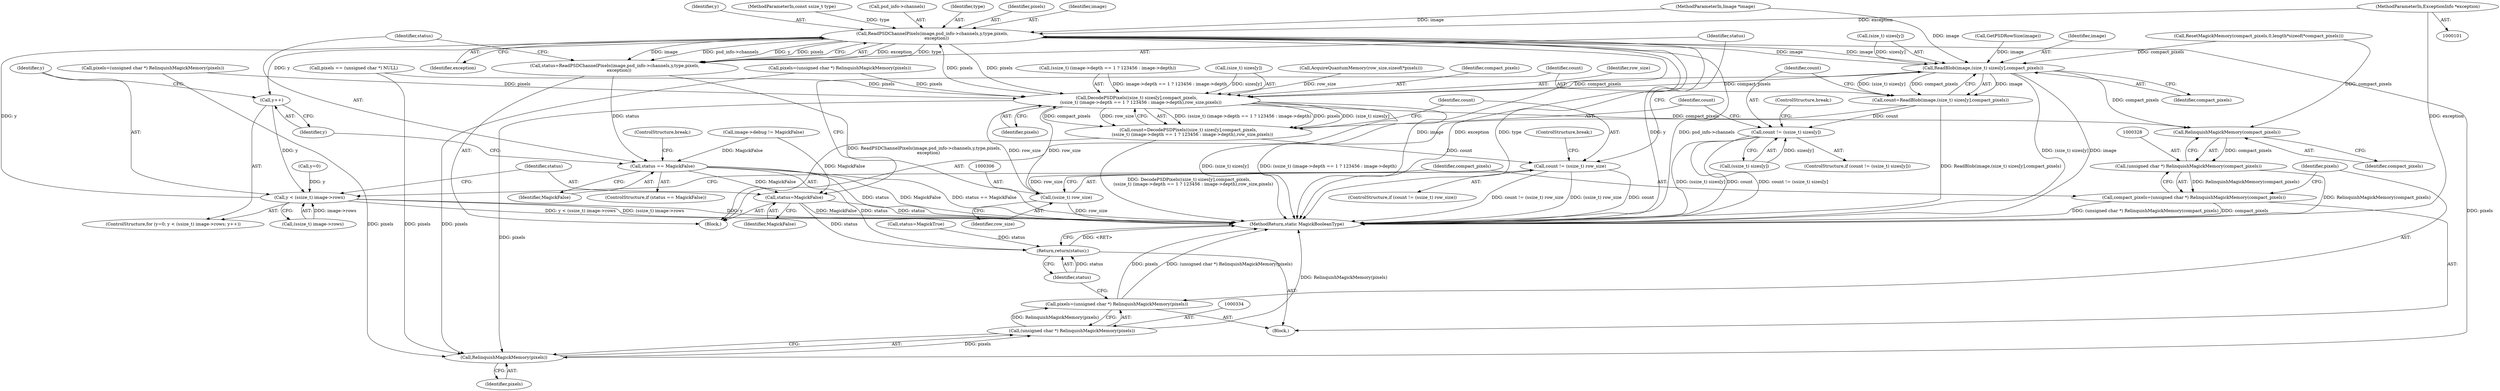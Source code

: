 digraph "0_ImageMagick_d4ec73f866a7c42a2e7f301fcd696e5cb7a7d3ab_0@pointer" {
"1000106" [label="(MethodParameterIn,ExceptionInfo *exception)"];
"1000311" [label="(Call,ReadPSDChannelPixels(image,psd_info->channels,y,type,pixels,\n      exception))"];
"1000254" [label="(Call,y++)"];
"1000247" [label="(Call,y < (ssize_t) image->rows)"];
"1000262" [label="(Call,ReadBlob(image,(size_t) sizes[y],compact_pixels))"];
"1000260" [label="(Call,count=ReadBlob(image,(size_t) sizes[y],compact_pixels))"];
"1000271" [label="(Call,count != (ssize_t) sizes[y])"];
"1000281" [label="(Call,DecodePSDPixels((size_t) sizes[y],compact_pixels,\n      (ssize_t) (image->depth == 1 ? 123456 : image->depth),row_size,pixels))"];
"1000279" [label="(Call,count=DecodePSDPixels((size_t) sizes[y],compact_pixels,\n      (ssize_t) (image->depth == 1 ? 123456 : image->depth),row_size,pixels))"];
"1000303" [label="(Call,count != (ssize_t) row_size)"];
"1000305" [label="(Call,(ssize_t) row_size)"];
"1000329" [label="(Call,RelinquishMagickMemory(compact_pixels))"];
"1000327" [label="(Call,(unsigned char *) RelinquishMagickMemory(compact_pixels))"];
"1000325" [label="(Call,compact_pixels=(unsigned char *) RelinquishMagickMemory(compact_pixels))"];
"1000335" [label="(Call,RelinquishMagickMemory(pixels))"];
"1000333" [label="(Call,(unsigned char *) RelinquishMagickMemory(pixels))"];
"1000331" [label="(Call,pixels=(unsigned char *) RelinquishMagickMemory(pixels))"];
"1000309" [label="(Call,status=ReadPSDChannelPixels(image,psd_info->channels,y,type,pixels,\n      exception))"];
"1000321" [label="(Call,status == MagickFalse)"];
"1000257" [label="(Call,status=MagickFalse)"];
"1000337" [label="(Return,return(status);)"];
"1000301" [label="(Identifier,pixels)"];
"1000318" [label="(Identifier,pixels)"];
"1000104" [label="(MethodParameterIn,const ssize_t type)"];
"1000322" [label="(Identifier,status)"];
"1000278" [label="(ControlStructure,break;)"];
"1000330" [label="(Identifier,compact_pixels)"];
"1000333" [label="(Call,(unsigned char *) RelinquishMagickMemory(pixels))"];
"1000313" [label="(Call,psd_info->channels)"];
"1000282" [label="(Call,(size_t) sizes[y])"];
"1000288" [label="(Call,(ssize_t) (image->depth == 1 ? 123456 : image->depth))"];
"1000107" [label="(Block,)"];
"1000329" [label="(Call,RelinquishMagickMemory(compact_pixels))"];
"1000281" [label="(Call,DecodePSDPixels((size_t) sizes[y],compact_pixels,\n      (ssize_t) (image->depth == 1 ? 123456 : image->depth),row_size,pixels))"];
"1000305" [label="(Call,(ssize_t) row_size)"];
"1000317" [label="(Identifier,type)"];
"1000255" [label="(Identifier,y)"];
"1000319" [label="(Identifier,exception)"];
"1000326" [label="(Identifier,compact_pixels)"];
"1000232" [label="(Call,ResetMagickMemory(compact_pixels,0,length*sizeof(*compact_pixels)))"];
"1000335" [label="(Call,RelinquishMagickMemory(pixels))"];
"1000106" [label="(MethodParameterIn,ExceptionInfo *exception)"];
"1000270" [label="(ControlStructure,if (count != (ssize_t) sizes[y]))"];
"1000218" [label="(Call,pixels=(unsigned char *) RelinquishMagickMemory(pixels))"];
"1000336" [label="(Identifier,pixels)"];
"1000310" [label="(Identifier,status)"];
"1000324" [label="(ControlStructure,break;)"];
"1000248" [label="(Identifier,y)"];
"1000303" [label="(Call,count != (ssize_t) row_size)"];
"1000271" [label="(Call,count != (ssize_t) sizes[y])"];
"1000129" [label="(Call,GetPSDRowSize(image))"];
"1000308" [label="(ControlStructure,break;)"];
"1000325" [label="(Call,compact_pixels=(unsigned char *) RelinquishMagickMemory(compact_pixels))"];
"1000116" [label="(Call,image->debug != MagickFalse)"];
"1000263" [label="(Identifier,image)"];
"1000135" [label="(Call,AcquireQuantumMemory(row_size,sizeof(*pixels)))"];
"1000260" [label="(Call,count=ReadBlob(image,(size_t) sizes[y],compact_pixels))"];
"1000304" [label="(Identifier,count)"];
"1000259" [label="(Identifier,MagickFalse)"];
"1000323" [label="(Identifier,MagickFalse)"];
"1000261" [label="(Identifier,count)"];
"1000280" [label="(Identifier,count)"];
"1000102" [label="(MethodParameterIn,Image *image)"];
"1000269" [label="(Identifier,compact_pixels)"];
"1000273" [label="(Call,(ssize_t) sizes[y])"];
"1000307" [label="(Identifier,row_size)"];
"1000337" [label="(Return,return(status);)"];
"1000312" [label="(Identifier,image)"];
"1000249" [label="(Call,(ssize_t) image->rows)"];
"1000311" [label="(Call,ReadPSDChannelPixels(image,psd_info->channels,y,type,pixels,\n      exception))"];
"1000262" [label="(Call,ReadBlob(image,(size_t) sizes[y],compact_pixels))"];
"1000264" [label="(Call,(size_t) sizes[y])"];
"1000244" [label="(Call,y=0)"];
"1000256" [label="(Block,)"];
"1000321" [label="(Call,status == MagickFalse)"];
"1000338" [label="(Identifier,status)"];
"1000320" [label="(ControlStructure,if (status == MagickFalse))"];
"1000141" [label="(Call,pixels == (unsigned char *) NULL)"];
"1000302" [label="(ControlStructure,if (count != (ssize_t) row_size))"];
"1000243" [label="(ControlStructure,for (y=0; y < (ssize_t) image->rows; y++))"];
"1000272" [label="(Identifier,count)"];
"1000316" [label="(Identifier,y)"];
"1000254" [label="(Call,y++)"];
"1000257" [label="(Call,status=MagickFalse)"];
"1000240" [label="(Call,status=MagickTrue)"];
"1000309" [label="(Call,status=ReadPSDChannelPixels(image,psd_info->channels,y,type,pixels,\n      exception))"];
"1000339" [label="(MethodReturn,static MagickBooleanType)"];
"1000287" [label="(Identifier,compact_pixels)"];
"1000300" [label="(Identifier,row_size)"];
"1000327" [label="(Call,(unsigned char *) RelinquishMagickMemory(compact_pixels))"];
"1000190" [label="(Call,pixels=(unsigned char *) RelinquishMagickMemory(pixels))"];
"1000332" [label="(Identifier,pixels)"];
"1000247" [label="(Call,y < (ssize_t) image->rows)"];
"1000258" [label="(Identifier,status)"];
"1000279" [label="(Call,count=DecodePSDPixels((size_t) sizes[y],compact_pixels,\n      (ssize_t) (image->depth == 1 ? 123456 : image->depth),row_size,pixels))"];
"1000331" [label="(Call,pixels=(unsigned char *) RelinquishMagickMemory(pixels))"];
"1000106" -> "1000101"  [label="AST: "];
"1000106" -> "1000339"  [label="DDG: exception"];
"1000106" -> "1000311"  [label="DDG: exception"];
"1000311" -> "1000309"  [label="AST: "];
"1000311" -> "1000319"  [label="CFG: "];
"1000312" -> "1000311"  [label="AST: "];
"1000313" -> "1000311"  [label="AST: "];
"1000316" -> "1000311"  [label="AST: "];
"1000317" -> "1000311"  [label="AST: "];
"1000318" -> "1000311"  [label="AST: "];
"1000319" -> "1000311"  [label="AST: "];
"1000309" -> "1000311"  [label="CFG: "];
"1000311" -> "1000339"  [label="DDG: image"];
"1000311" -> "1000339"  [label="DDG: y"];
"1000311" -> "1000339"  [label="DDG: psd_info->channels"];
"1000311" -> "1000339"  [label="DDG: exception"];
"1000311" -> "1000339"  [label="DDG: type"];
"1000311" -> "1000254"  [label="DDG: y"];
"1000311" -> "1000262"  [label="DDG: image"];
"1000311" -> "1000281"  [label="DDG: pixels"];
"1000311" -> "1000309"  [label="DDG: exception"];
"1000311" -> "1000309"  [label="DDG: type"];
"1000311" -> "1000309"  [label="DDG: image"];
"1000311" -> "1000309"  [label="DDG: psd_info->channels"];
"1000311" -> "1000309"  [label="DDG: y"];
"1000311" -> "1000309"  [label="DDG: pixels"];
"1000262" -> "1000311"  [label="DDG: image"];
"1000102" -> "1000311"  [label="DDG: image"];
"1000247" -> "1000311"  [label="DDG: y"];
"1000104" -> "1000311"  [label="DDG: type"];
"1000281" -> "1000311"  [label="DDG: pixels"];
"1000311" -> "1000335"  [label="DDG: pixels"];
"1000254" -> "1000243"  [label="AST: "];
"1000254" -> "1000255"  [label="CFG: "];
"1000255" -> "1000254"  [label="AST: "];
"1000248" -> "1000254"  [label="CFG: "];
"1000254" -> "1000247"  [label="DDG: y"];
"1000247" -> "1000243"  [label="AST: "];
"1000247" -> "1000249"  [label="CFG: "];
"1000248" -> "1000247"  [label="AST: "];
"1000249" -> "1000247"  [label="AST: "];
"1000258" -> "1000247"  [label="CFG: "];
"1000326" -> "1000247"  [label="CFG: "];
"1000247" -> "1000339"  [label="DDG: y"];
"1000247" -> "1000339"  [label="DDG: y < (ssize_t) image->rows"];
"1000247" -> "1000339"  [label="DDG: (ssize_t) image->rows"];
"1000244" -> "1000247"  [label="DDG: y"];
"1000249" -> "1000247"  [label="DDG: image->rows"];
"1000262" -> "1000260"  [label="AST: "];
"1000262" -> "1000269"  [label="CFG: "];
"1000263" -> "1000262"  [label="AST: "];
"1000264" -> "1000262"  [label="AST: "];
"1000269" -> "1000262"  [label="AST: "];
"1000260" -> "1000262"  [label="CFG: "];
"1000262" -> "1000339"  [label="DDG: (size_t) sizes[y]"];
"1000262" -> "1000339"  [label="DDG: image"];
"1000262" -> "1000260"  [label="DDG: image"];
"1000262" -> "1000260"  [label="DDG: (size_t) sizes[y]"];
"1000262" -> "1000260"  [label="DDG: compact_pixels"];
"1000129" -> "1000262"  [label="DDG: image"];
"1000102" -> "1000262"  [label="DDG: image"];
"1000264" -> "1000262"  [label="DDG: sizes[y]"];
"1000232" -> "1000262"  [label="DDG: compact_pixels"];
"1000281" -> "1000262"  [label="DDG: compact_pixels"];
"1000262" -> "1000281"  [label="DDG: compact_pixels"];
"1000262" -> "1000329"  [label="DDG: compact_pixels"];
"1000260" -> "1000256"  [label="AST: "];
"1000261" -> "1000260"  [label="AST: "];
"1000272" -> "1000260"  [label="CFG: "];
"1000260" -> "1000339"  [label="DDG: ReadBlob(image,(size_t) sizes[y],compact_pixels)"];
"1000260" -> "1000271"  [label="DDG: count"];
"1000271" -> "1000270"  [label="AST: "];
"1000271" -> "1000273"  [label="CFG: "];
"1000272" -> "1000271"  [label="AST: "];
"1000273" -> "1000271"  [label="AST: "];
"1000278" -> "1000271"  [label="CFG: "];
"1000280" -> "1000271"  [label="CFG: "];
"1000271" -> "1000339"  [label="DDG: (ssize_t) sizes[y]"];
"1000271" -> "1000339"  [label="DDG: count"];
"1000271" -> "1000339"  [label="DDG: count != (ssize_t) sizes[y]"];
"1000273" -> "1000271"  [label="DDG: sizes[y]"];
"1000281" -> "1000279"  [label="AST: "];
"1000281" -> "1000301"  [label="CFG: "];
"1000282" -> "1000281"  [label="AST: "];
"1000287" -> "1000281"  [label="AST: "];
"1000288" -> "1000281"  [label="AST: "];
"1000300" -> "1000281"  [label="AST: "];
"1000301" -> "1000281"  [label="AST: "];
"1000279" -> "1000281"  [label="CFG: "];
"1000281" -> "1000339"  [label="DDG: (size_t) sizes[y]"];
"1000281" -> "1000339"  [label="DDG: (ssize_t) (image->depth == 1 ? 123456 : image->depth)"];
"1000281" -> "1000279"  [label="DDG: (ssize_t) (image->depth == 1 ? 123456 : image->depth)"];
"1000281" -> "1000279"  [label="DDG: pixels"];
"1000281" -> "1000279"  [label="DDG: (size_t) sizes[y]"];
"1000281" -> "1000279"  [label="DDG: compact_pixels"];
"1000281" -> "1000279"  [label="DDG: row_size"];
"1000282" -> "1000281"  [label="DDG: sizes[y]"];
"1000288" -> "1000281"  [label="DDG: image->depth == 1 ? 123456 : image->depth"];
"1000305" -> "1000281"  [label="DDG: row_size"];
"1000135" -> "1000281"  [label="DDG: row_size"];
"1000141" -> "1000281"  [label="DDG: pixels"];
"1000218" -> "1000281"  [label="DDG: pixels"];
"1000190" -> "1000281"  [label="DDG: pixels"];
"1000281" -> "1000305"  [label="DDG: row_size"];
"1000281" -> "1000329"  [label="DDG: compact_pixels"];
"1000281" -> "1000335"  [label="DDG: pixels"];
"1000279" -> "1000256"  [label="AST: "];
"1000280" -> "1000279"  [label="AST: "];
"1000304" -> "1000279"  [label="CFG: "];
"1000279" -> "1000339"  [label="DDG: DecodePSDPixels((size_t) sizes[y],compact_pixels,\n      (ssize_t) (image->depth == 1 ? 123456 : image->depth),row_size,pixels)"];
"1000279" -> "1000303"  [label="DDG: count"];
"1000303" -> "1000302"  [label="AST: "];
"1000303" -> "1000305"  [label="CFG: "];
"1000304" -> "1000303"  [label="AST: "];
"1000305" -> "1000303"  [label="AST: "];
"1000308" -> "1000303"  [label="CFG: "];
"1000310" -> "1000303"  [label="CFG: "];
"1000303" -> "1000339"  [label="DDG: count"];
"1000303" -> "1000339"  [label="DDG: count != (ssize_t) row_size"];
"1000303" -> "1000339"  [label="DDG: (ssize_t) row_size"];
"1000305" -> "1000303"  [label="DDG: row_size"];
"1000305" -> "1000307"  [label="CFG: "];
"1000306" -> "1000305"  [label="AST: "];
"1000307" -> "1000305"  [label="AST: "];
"1000305" -> "1000339"  [label="DDG: row_size"];
"1000329" -> "1000327"  [label="AST: "];
"1000329" -> "1000330"  [label="CFG: "];
"1000330" -> "1000329"  [label="AST: "];
"1000327" -> "1000329"  [label="CFG: "];
"1000329" -> "1000327"  [label="DDG: compact_pixels"];
"1000232" -> "1000329"  [label="DDG: compact_pixels"];
"1000327" -> "1000325"  [label="AST: "];
"1000328" -> "1000327"  [label="AST: "];
"1000325" -> "1000327"  [label="CFG: "];
"1000327" -> "1000339"  [label="DDG: RelinquishMagickMemory(compact_pixels)"];
"1000327" -> "1000325"  [label="DDG: RelinquishMagickMemory(compact_pixels)"];
"1000325" -> "1000107"  [label="AST: "];
"1000326" -> "1000325"  [label="AST: "];
"1000332" -> "1000325"  [label="CFG: "];
"1000325" -> "1000339"  [label="DDG: compact_pixels"];
"1000325" -> "1000339"  [label="DDG: (unsigned char *) RelinquishMagickMemory(compact_pixels)"];
"1000335" -> "1000333"  [label="AST: "];
"1000335" -> "1000336"  [label="CFG: "];
"1000336" -> "1000335"  [label="AST: "];
"1000333" -> "1000335"  [label="CFG: "];
"1000335" -> "1000333"  [label="DDG: pixels"];
"1000141" -> "1000335"  [label="DDG: pixels"];
"1000218" -> "1000335"  [label="DDG: pixels"];
"1000190" -> "1000335"  [label="DDG: pixels"];
"1000333" -> "1000331"  [label="AST: "];
"1000334" -> "1000333"  [label="AST: "];
"1000331" -> "1000333"  [label="CFG: "];
"1000333" -> "1000339"  [label="DDG: RelinquishMagickMemory(pixels)"];
"1000333" -> "1000331"  [label="DDG: RelinquishMagickMemory(pixels)"];
"1000331" -> "1000107"  [label="AST: "];
"1000332" -> "1000331"  [label="AST: "];
"1000338" -> "1000331"  [label="CFG: "];
"1000331" -> "1000339"  [label="DDG: (unsigned char *) RelinquishMagickMemory(pixels)"];
"1000331" -> "1000339"  [label="DDG: pixels"];
"1000309" -> "1000256"  [label="AST: "];
"1000310" -> "1000309"  [label="AST: "];
"1000322" -> "1000309"  [label="CFG: "];
"1000309" -> "1000339"  [label="DDG: ReadPSDChannelPixels(image,psd_info->channels,y,type,pixels,\n      exception)"];
"1000309" -> "1000321"  [label="DDG: status"];
"1000321" -> "1000320"  [label="AST: "];
"1000321" -> "1000323"  [label="CFG: "];
"1000322" -> "1000321"  [label="AST: "];
"1000323" -> "1000321"  [label="AST: "];
"1000324" -> "1000321"  [label="CFG: "];
"1000255" -> "1000321"  [label="CFG: "];
"1000321" -> "1000339"  [label="DDG: status"];
"1000321" -> "1000339"  [label="DDG: MagickFalse"];
"1000321" -> "1000339"  [label="DDG: status == MagickFalse"];
"1000321" -> "1000257"  [label="DDG: MagickFalse"];
"1000116" -> "1000321"  [label="DDG: MagickFalse"];
"1000321" -> "1000337"  [label="DDG: status"];
"1000257" -> "1000256"  [label="AST: "];
"1000257" -> "1000259"  [label="CFG: "];
"1000258" -> "1000257"  [label="AST: "];
"1000259" -> "1000257"  [label="AST: "];
"1000261" -> "1000257"  [label="CFG: "];
"1000257" -> "1000339"  [label="DDG: MagickFalse"];
"1000257" -> "1000339"  [label="DDG: status"];
"1000116" -> "1000257"  [label="DDG: MagickFalse"];
"1000257" -> "1000337"  [label="DDG: status"];
"1000337" -> "1000107"  [label="AST: "];
"1000337" -> "1000338"  [label="CFG: "];
"1000338" -> "1000337"  [label="AST: "];
"1000339" -> "1000337"  [label="CFG: "];
"1000337" -> "1000339"  [label="DDG: <RET>"];
"1000338" -> "1000337"  [label="DDG: status"];
"1000240" -> "1000337"  [label="DDG: status"];
}

